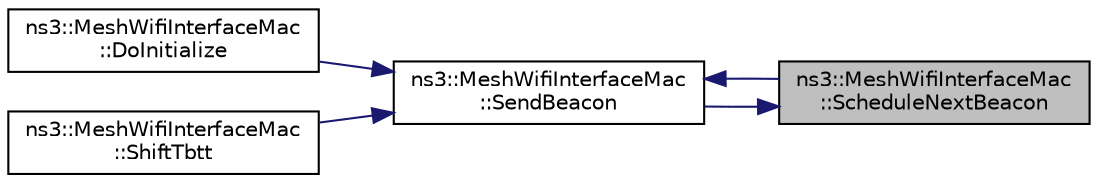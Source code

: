digraph "ns3::MeshWifiInterfaceMac::ScheduleNextBeacon"
{
 // LATEX_PDF_SIZE
  edge [fontname="Helvetica",fontsize="10",labelfontname="Helvetica",labelfontsize="10"];
  node [fontname="Helvetica",fontsize="10",shape=record];
  rankdir="RL";
  Node1 [label="ns3::MeshWifiInterfaceMac\l::ScheduleNextBeacon",height=0.2,width=0.4,color="black", fillcolor="grey75", style="filled", fontcolor="black",tooltip="Schedule next beacon."];
  Node1 -> Node2 [dir="back",color="midnightblue",fontsize="10",style="solid",fontname="Helvetica"];
  Node2 [label="ns3::MeshWifiInterfaceMac\l::SendBeacon",height=0.2,width=0.4,color="black", fillcolor="white", style="filled",URL="$classns3_1_1_mesh_wifi_interface_mac.html#ad83362b1af946376ee349a8ea0c4d7ba",tooltip="Send beacon."];
  Node2 -> Node3 [dir="back",color="midnightblue",fontsize="10",style="solid",fontname="Helvetica"];
  Node3 [label="ns3::MeshWifiInterfaceMac\l::DoInitialize",height=0.2,width=0.4,color="black", fillcolor="white", style="filled",URL="$classns3_1_1_mesh_wifi_interface_mac.html#afce4d5c3fc9f6abeb87066e62367aacf",tooltip="PluginList typedef."];
  Node2 -> Node1 [dir="back",color="midnightblue",fontsize="10",style="solid",fontname="Helvetica"];
  Node2 -> Node4 [dir="back",color="midnightblue",fontsize="10",style="solid",fontname="Helvetica"];
  Node4 [label="ns3::MeshWifiInterfaceMac\l::ShiftTbtt",height=0.2,width=0.4,color="black", fillcolor="white", style="filled",URL="$classns3_1_1_mesh_wifi_interface_mac.html#a3390bb70ec47d738f6ffb37c476bbcfc",tooltip="Shift TBTT."];
}
